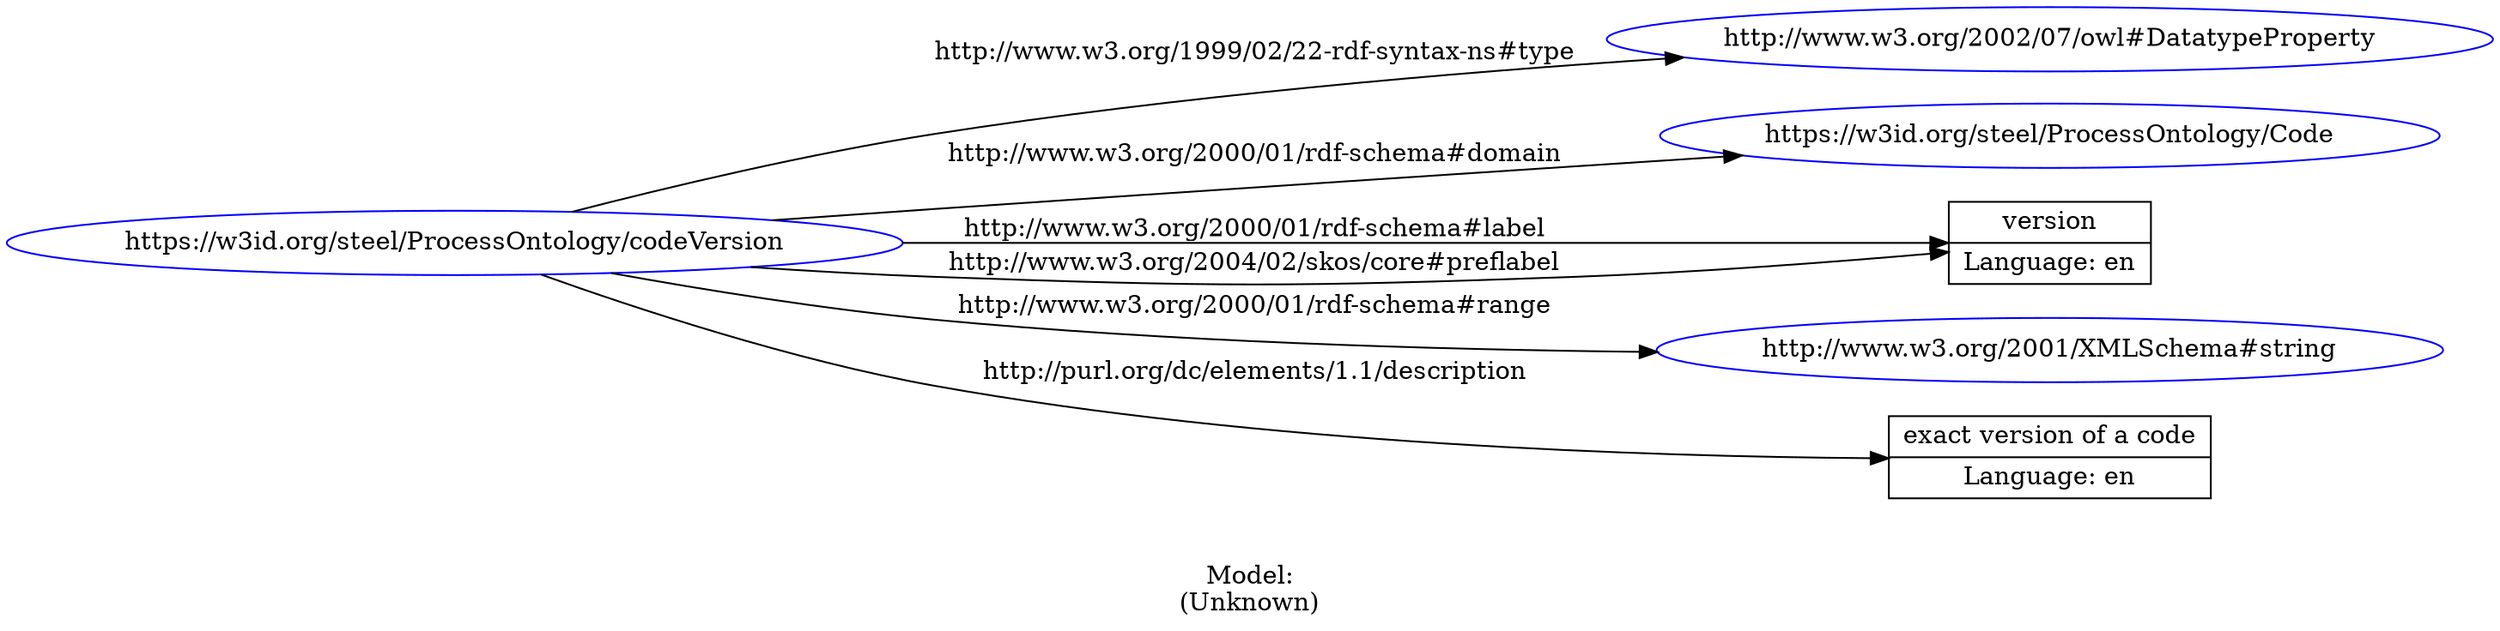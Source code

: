 digraph {
	rankdir = LR;
	charset="utf-8";

	"Rhttps://w3id.org/steel/ProcessOntology/codeVersion" -> "Rhttp://www.w3.org/2002/07/owl#DatatypeProperty" [ label="http://www.w3.org/1999/02/22-rdf-syntax-ns#type" ];
	"Rhttps://w3id.org/steel/ProcessOntology/codeVersion" -> "Rhttps://w3id.org/steel/ProcessOntology/Code" [ label="http://www.w3.org/2000/01/rdf-schema#domain" ];
	"Rhttps://w3id.org/steel/ProcessOntology/codeVersion" -> "Lversion|Language: en" [ label="http://www.w3.org/2000/01/rdf-schema#label" ];
	"Rhttps://w3id.org/steel/ProcessOntology/codeVersion" -> "Rhttp://www.w3.org/2001/XMLSchema#string" [ label="http://www.w3.org/2000/01/rdf-schema#range" ];
	"Rhttps://w3id.org/steel/ProcessOntology/codeVersion" -> "Lexact version of a code|Language: en" [ label="http://purl.org/dc/elements/1.1/description" ];
	"Rhttps://w3id.org/steel/ProcessOntology/codeVersion" -> "Lversion|Language: en" [ label="http://www.w3.org/2004/02/skos/core#preflabel" ];

	// Resources
	"Rhttps://w3id.org/steel/ProcessOntology/codeVersion" [ label="https://w3id.org/steel/ProcessOntology/codeVersion", shape = ellipse, color = blue ];
	"Rhttp://www.w3.org/2002/07/owl#DatatypeProperty" [ label="http://www.w3.org/2002/07/owl#DatatypeProperty", shape = ellipse, color = blue ];
	"Rhttps://w3id.org/steel/ProcessOntology/Code" [ label="https://w3id.org/steel/ProcessOntology/Code", shape = ellipse, color = blue ];
	"Rhttp://www.w3.org/2001/XMLSchema#string" [ label="http://www.w3.org/2001/XMLSchema#string", shape = ellipse, color = blue ];

	// Anonymous nodes

	// Literals
	"Lversion|Language: en" [ label="version|Language: en", shape = record ];
	"Lexact version of a code|Language: en" [ label="exact version of a code|Language: en", shape = record ];

	label="\n\nModel:\n(Unknown)";
}
